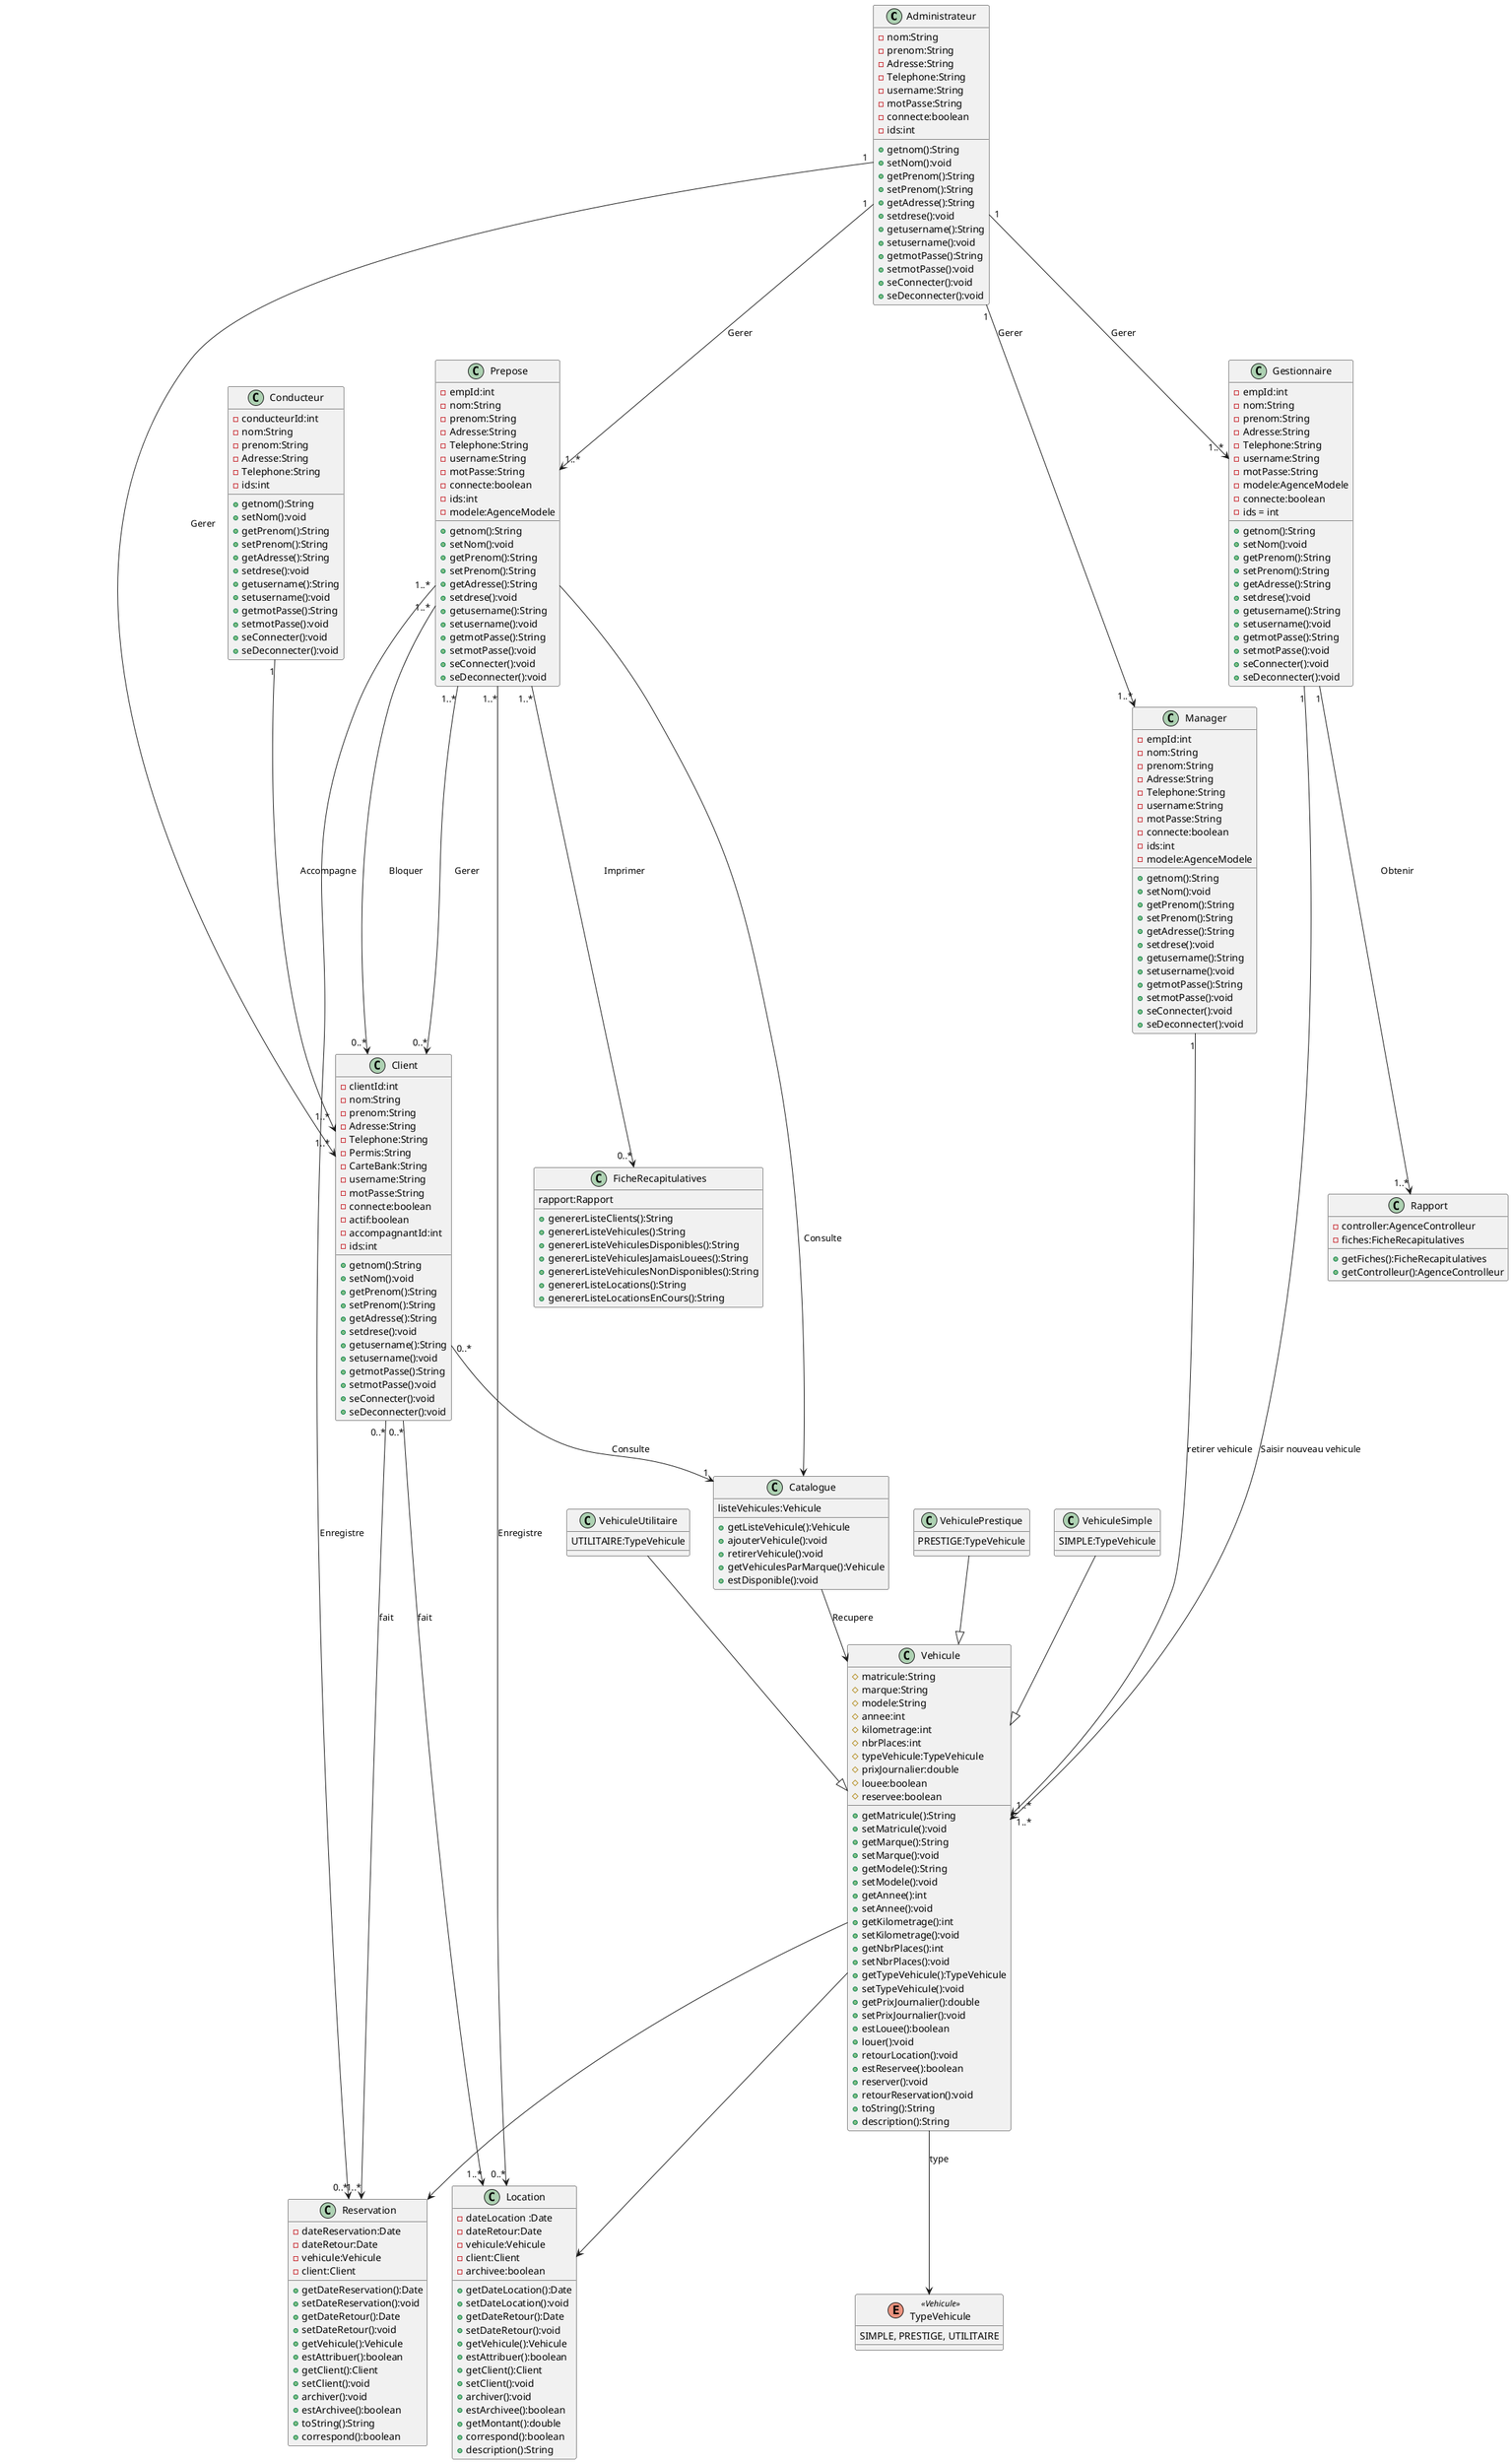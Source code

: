 
@startuml

class Administrateur{
     -nom:String
     -prenom:String
     -Adresse:String
     -Telephone:String
     -username:String
     -motPasse:String
     -connecte:boolean
     -ids:int

     +getnom():String
     +setNom():void
     +getPrenom():String
     +setPrenom():String
     +getAdresse():String
     +setdrese():void
     +getusername():String
     +setusername():void
     +getmotPasse():String
     +setmotPasse():void
     +seConnecter():void
     +seDeconnecter():void

}

class Catalogue {
listeVehicules:Vehicule
+getListeVehicule():Vehicule
+ajouterVehicule():void
+retirerVehicule():void
+getVehiculesParMarque():Vehicule
+estDisponible():void


}

class Client {
-clientId:int
-nom:String
     -prenom:String
     -Adresse:String
     -Telephone:String
     -Permis:String
     -CarteBank:String
     -username:String
     -motPasse:String
     -connecte:boolean
     -actif:boolean
     -accompagnantId:int
     -ids:int


     +getnom():String
     +setNom():void
     +getPrenom():String
     +setPrenom():String
     +getAdresse():String
     +setdrese():void
     +getusername():String
     +setusername():void
     +getmotPasse():String
     +setmotPasse():void
     +seConnecter():void
     +seDeconnecter():void
     }

class Conducteur{
-conducteurId:int
-nom:String
     -prenom:String
     -Adresse:String
     -Telephone:String
     -ids:int

     +getnom():String
     +setNom():void
     +getPrenom():String
     +setPrenom():String
     +getAdresse():String
     +setdrese():void
     +getusername():String
     +setusername():void
     +getmotPasse():String
     +setmotPasse():void
     +seConnecter():void
     +seDeconnecter():void
     }

class FicheRecapitulatives {
 rapport:Rapport

+genererListeClients():String
+genererListeVehicules():String
+genererListeVehiculesDisponibles():String
+genererListeVehiculesJamaisLouees():String
+genererListeVehiculesNonDisponibles():String
+genererListeLocations():String
+genererListeLocationsEnCours():String

}

class Gestionnaire {
-empId:int
-nom:String
     -prenom:String
     -Adresse:String
     -Telephone:String
     -username:String
     -motPasse:String
     -modele:AgenceModele
     -connecte:boolean
     -ids = int

     +getnom():String
     +setNom():void
     +getPrenom():String
     +setPrenom():String
     +getAdresse():String
     +setdrese():void
     +getusername():String
     +setusername():void
     +getmotPasse():String
     +setmotPasse():void
     +seConnecter():void
     +seDeconnecter():void
     }
class Location{
-dateLocation :Date
-dateRetour:Date
-vehicule:Vehicule
-client:Client
-archivee:boolean

+getDateLocation():Date
+setDateLocation():void
+getDateRetour():Date
+setDateRetour():void
+getVehicule():Vehicule
+estAttribuer():boolean
+getClient():Client
+setClient():void
+archiver():void
+estArchivee():boolean
+getMontant():double
+correspond():boolean
+description():String

}
class Manager{
-empId:int
-nom:String
     -prenom:String
     -Adresse:String
     -Telephone:String
     -username:String
     -motPasse:String
     -connecte:boolean
     -ids:int
     -modele:AgenceModele

     +getnom():String
     +setNom():void
     +getPrenom():String
     +setPrenom():String
     +getAdresse():String
     +setdrese():void
     +getusername():String
     +setusername():void
     +getmotPasse():String
     +setmotPasse():void
     +seConnecter():void
     +seDeconnecter():void
     }
class Prepose{
-empId:int
-nom:String
     -prenom:String
     -Adresse:String
     -Telephone:String
     -username:String
     -motPasse:String
     -connecte:boolean
     -ids:int
     -modele:AgenceModele

     +getnom():String
     +setNom():void
     +getPrenom():String
     +setPrenom():String
     +getAdresse():String
     +setdrese():void
     +getusername():String
     +setusername():void
     +getmotPasse():String
     +setmotPasse():void
     +seConnecter():void
     +seDeconnecter():void
     }
class Rapport{
-controller:AgenceControlleur
-fiches:FicheRecapitulatives

+getFiches():FicheRecapitulatives
+getControlleur():AgenceControlleur
}
class Reservation {
-dateReservation:Date
-dateRetour:Date
-vehicule:Vehicule
-client:Client

+getDateReservation():Date
+setDateReservation():void
+getDateRetour():Date
+setDateRetour():void
+getVehicule():Vehicule
+estAttribuer():boolean
+getClient():Client
+setClient():void
+archiver():void
+estArchivee():boolean
+toString():String
+correspond():boolean



}

enum TypeVehicule <<Vehicule>> {
  SIMPLE, PRESTIGE, UTILITAIRE
}
class  Vehicule{
#matricule:String
#marque:String
#modele:String
#annee:int
#kilometrage:int
#nbrPlaces:int
#typeVehicule:TypeVehicule
#prixJournalier:double
#louee:boolean
#reservee:boolean

+getMatricule():String
+setMatricule():void
+getMarque():String
+setMarque():void
+getModele():String
+setModele():void
+getAnnee():int
+setAnnee():void
+getKilometrage():int
+setKilometrage():void
+getNbrPlaces():int
+setNbrPlaces():void
+getTypeVehicule():TypeVehicule
+setTypeVehicule():void
+getPrixJournalier():double
+setPrixJournalier():void
+estLouee():boolean
+louer():void
+retourLocation():void
+estReservee():boolean
+reserver():void
+retourReservation():void
+toString():String
+description():String
}
class VehiculePrestique{
PRESTIGE:TypeVehicule

}
class VehiculeSimple{
SIMPLE:TypeVehicule
}
class VehiculeUtilitaire{
UTILITAIRE:TypeVehicule
}


VehiculePrestique --|> Vehicule
VehiculeSimple --|> Vehicule
VehiculeUtilitaire --|> Vehicule
Vehicule  -->  Reservation
Vehicule  -->  Location

Client "0..*" --> "1" Catalogue :Consulte
Client "0..*" --> "1..*" Reservation :fait
Client "0..*" --> "1..*" Location :fait

Prepose  -->  Catalogue :Consulte
Prepose "1..*" --> "0..*" Location :Enregistre
Prepose "1..*" --> "0..*" Reservation :Enregistre
Prepose "1..*" --> "0..*" Client:Gerer
Prepose "1..*" --> "0..*" Client:Bloquer
Prepose "1..*" --> "0..*" FicheRecapitulatives:Imprimer

Manager "1" --> "1..*" Vehicule:retirer vehicule

Gestionnaire "1" --> "1..*" Vehicule:Saisir nouveau vehicule
Gestionnaire "1" --> "1..*" Rapport:Obtenir

Administrateur "1" --> "1..*" Client:Gerer
Administrateur "1" --> "1..*" Prepose:Gerer
Administrateur "1" --> "1..*" Manager:Gerer
Administrateur "1" --> "1..*" Gestionnaire:Gerer

Catalogue  --> Vehicule:Recupere

Conducteur "1" --> "1..*"Client:Accompagne

Vehicule --> TypeVehicule : type


@enduml


